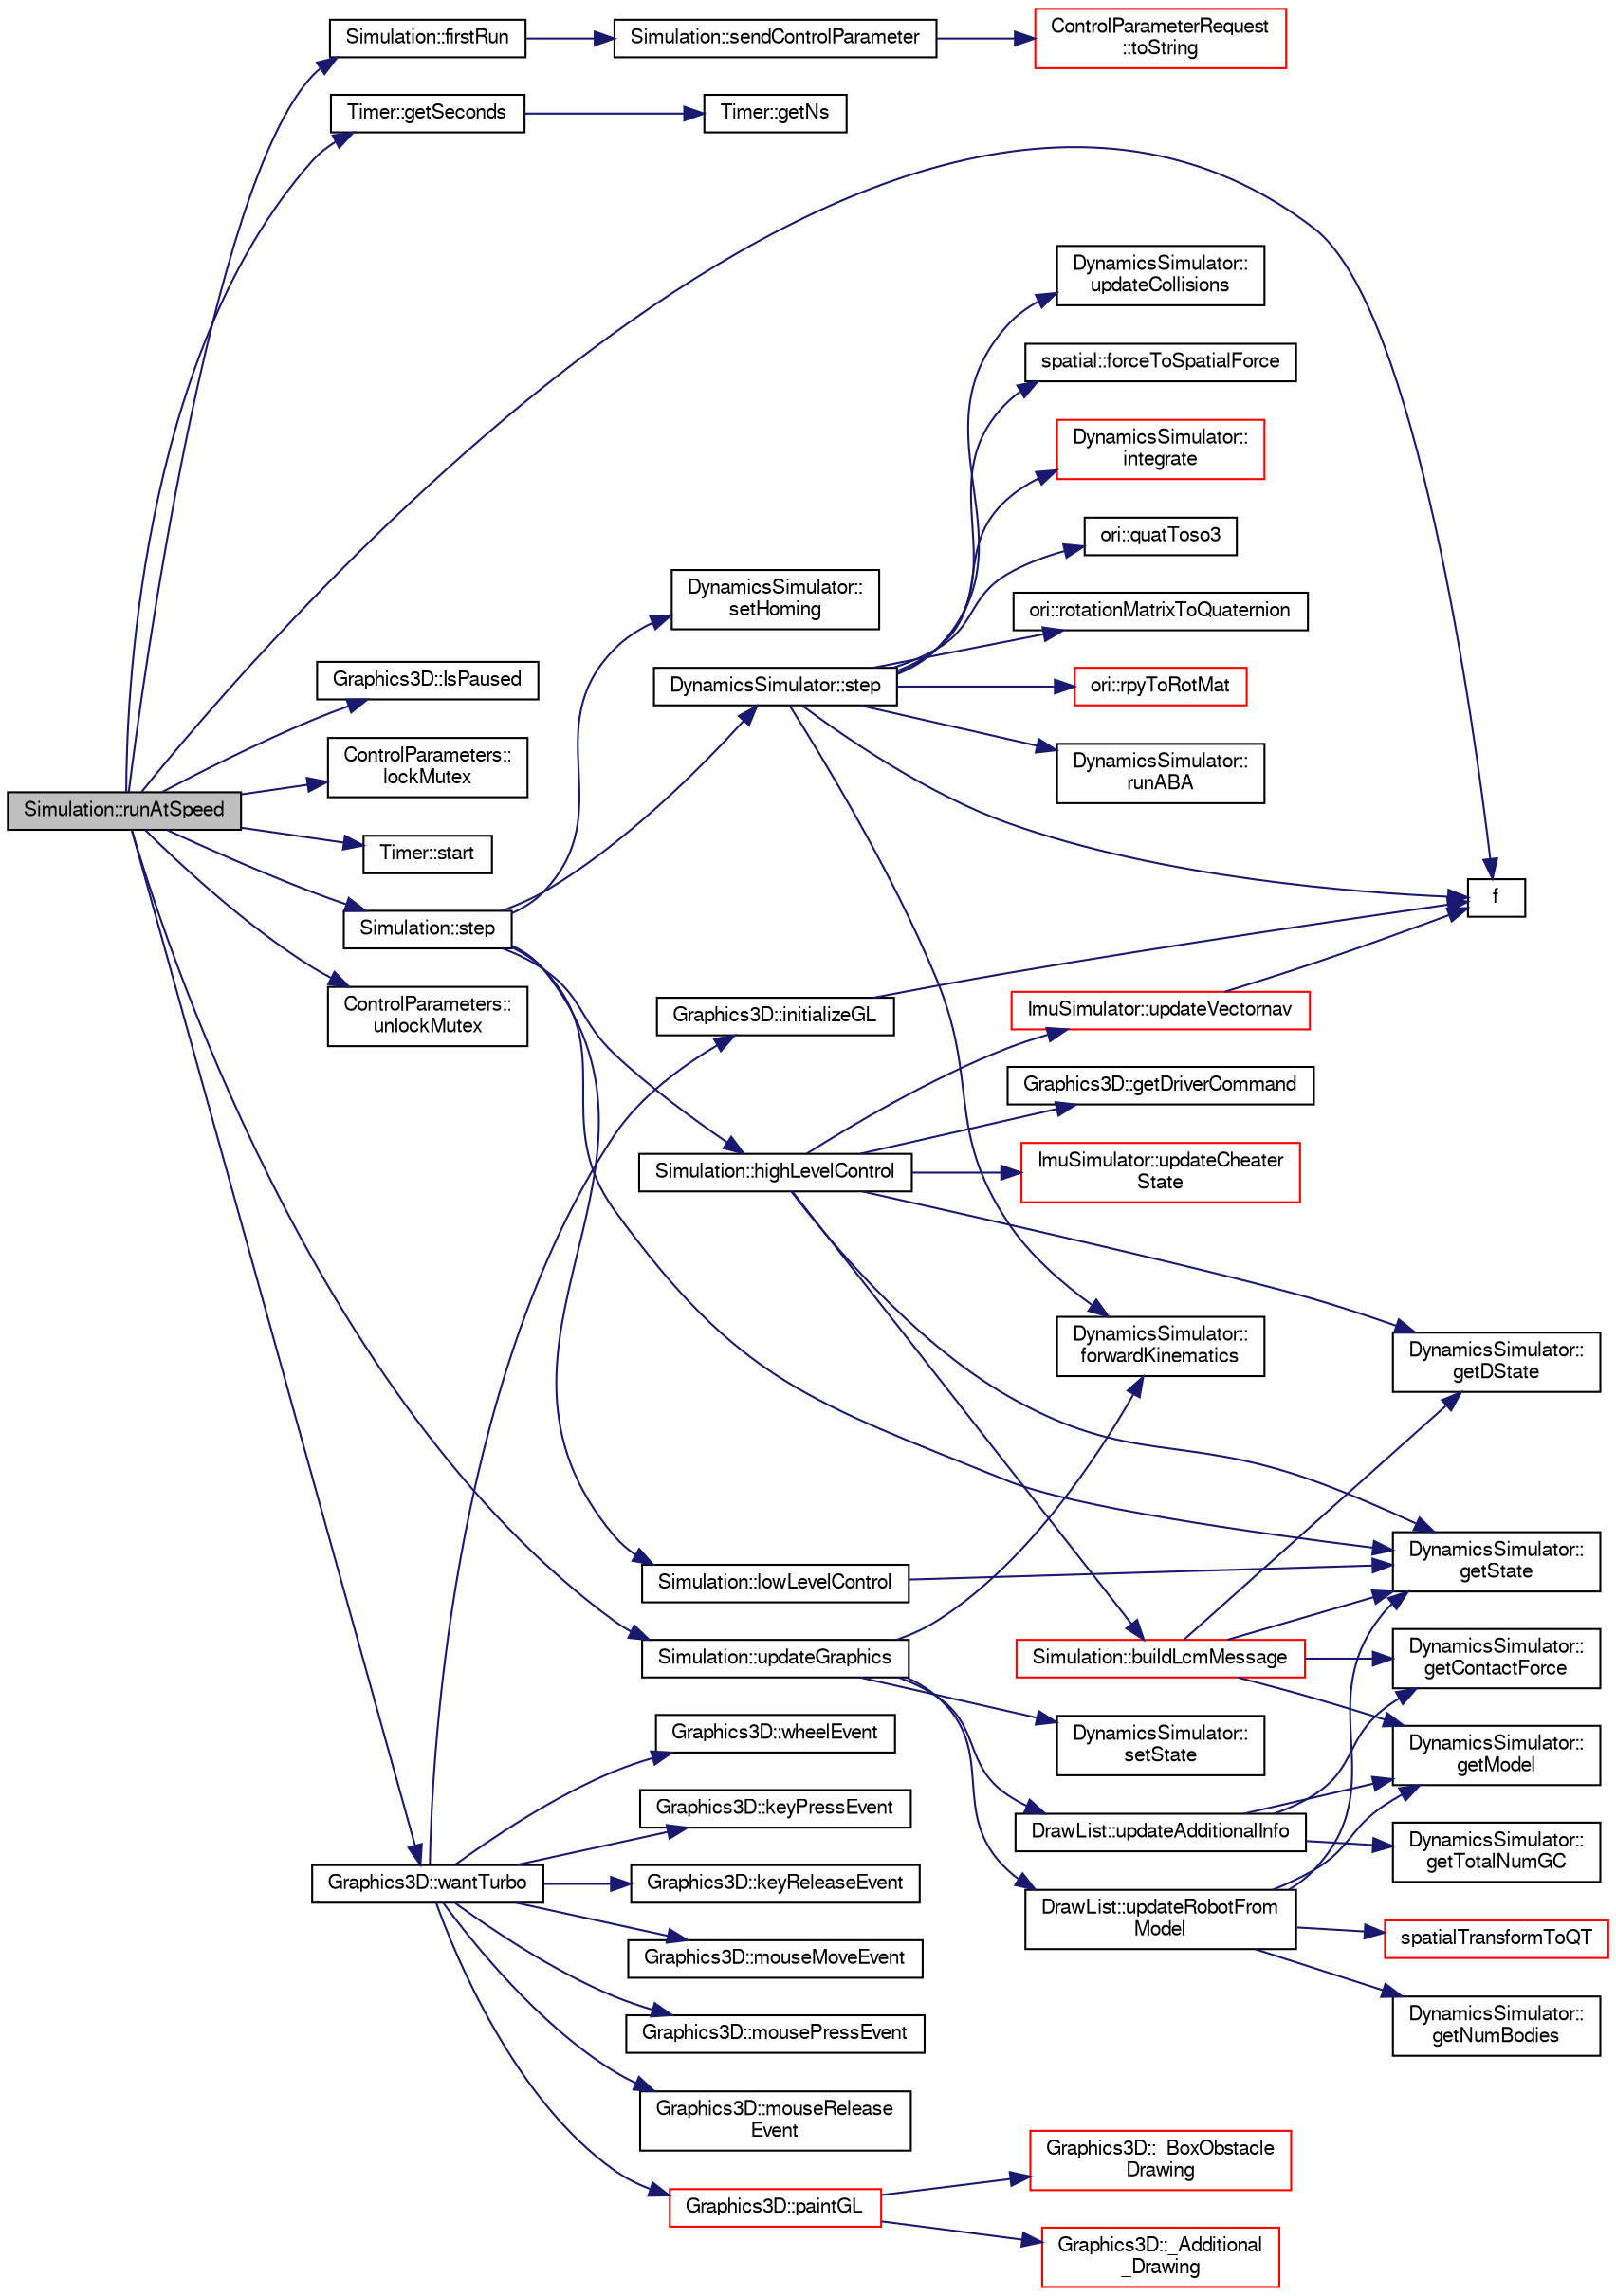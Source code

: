 digraph "Simulation::runAtSpeed"
{
  edge [fontname="FreeSans",fontsize="10",labelfontname="FreeSans",labelfontsize="10"];
  node [fontname="FreeSans",fontsize="10",shape=record];
  rankdir="LR";
  Node1 [label="Simulation::runAtSpeed",height=0.2,width=0.4,color="black", fillcolor="grey75", style="filled", fontcolor="black"];
  Node1 -> Node2 [color="midnightblue",fontsize="10",style="solid",fontname="FreeSans"];
  Node2 [label="f",height=0.2,width=0.4,color="black", fillcolor="white", style="filled",URL="$dc/dd7/test__casadi_8cpp.html#ae20d7fba59865a21504b65cdb44cbfe5"];
  Node1 -> Node3 [color="midnightblue",fontsize="10",style="solid",fontname="FreeSans"];
  Node3 [label="Simulation::firstRun",height=0.2,width=0.4,color="black", fillcolor="white", style="filled",URL="$dd/d14/class_simulation.html#ab264f11e0f5fc0e601644f1c9e8ced64"];
  Node3 -> Node4 [color="midnightblue",fontsize="10",style="solid",fontname="FreeSans"];
  Node4 [label="Simulation::sendControlParameter",height=0.2,width=0.4,color="black", fillcolor="white", style="filled",URL="$dd/d14/class_simulation.html#a31364f2daa9daedef347aaff4001796c"];
  Node4 -> Node5 [color="midnightblue",fontsize="10",style="solid",fontname="FreeSans"];
  Node5 [label="ControlParameterRequest\l::toString",height=0.2,width=0.4,color="red", fillcolor="white", style="filled",URL="$d6/d6d/struct_control_parameter_request.html#a8652e8975cfc2b0ea04e573ea7eb15e4"];
  Node1 -> Node6 [color="midnightblue",fontsize="10",style="solid",fontname="FreeSans"];
  Node6 [label="Timer::getSeconds",height=0.2,width=0.4,color="black", fillcolor="white", style="filled",URL="$d8/d08/class_timer.html#aa42cb0519d30540b49a8c73f8ea81470"];
  Node6 -> Node7 [color="midnightblue",fontsize="10",style="solid",fontname="FreeSans"];
  Node7 [label="Timer::getNs",height=0.2,width=0.4,color="black", fillcolor="white", style="filled",URL="$d8/d08/class_timer.html#a737da4ccd6ba451d0c03b6c4fef6e5e9"];
  Node1 -> Node8 [color="midnightblue",fontsize="10",style="solid",fontname="FreeSans"];
  Node8 [label="Graphics3D::IsPaused",height=0.2,width=0.4,color="black", fillcolor="white", style="filled",URL="$de/d6f/class_graphics3_d.html#a03c04c83e3710bf6812a4e7be4d359cf"];
  Node1 -> Node9 [color="midnightblue",fontsize="10",style="solid",fontname="FreeSans"];
  Node9 [label="ControlParameters::\llockMutex",height=0.2,width=0.4,color="black", fillcolor="white", style="filled",URL="$d8/d86/class_control_parameters.html#a8f614fa95d472922d65efe48238a7afc"];
  Node1 -> Node10 [color="midnightblue",fontsize="10",style="solid",fontname="FreeSans"];
  Node10 [label="Timer::start",height=0.2,width=0.4,color="black", fillcolor="white", style="filled",URL="$d8/d08/class_timer.html#a3a8b5272198d029779dc9302a54305a8"];
  Node1 -> Node11 [color="midnightblue",fontsize="10",style="solid",fontname="FreeSans"];
  Node11 [label="Simulation::step",height=0.2,width=0.4,color="black", fillcolor="white", style="filled",URL="$dd/d14/class_simulation.html#a5474b99a1471e382b2e6a87adff814dc"];
  Node11 -> Node12 [color="midnightblue",fontsize="10",style="solid",fontname="FreeSans"];
  Node12 [label="Simulation::lowLevelControl",height=0.2,width=0.4,color="black", fillcolor="white", style="filled",URL="$dd/d14/class_simulation.html#acfb66e9a45bf3c99747d271418f34bfe"];
  Node12 -> Node13 [color="midnightblue",fontsize="10",style="solid",fontname="FreeSans"];
  Node13 [label="DynamicsSimulator::\lgetState",height=0.2,width=0.4,color="black", fillcolor="white", style="filled",URL="$d7/d9c/class_dynamics_simulator.html#a72892f39ed60e2f50df53ea49ffb6433"];
  Node11 -> Node14 [color="midnightblue",fontsize="10",style="solid",fontname="FreeSans"];
  Node14 [label="Simulation::highLevelControl",height=0.2,width=0.4,color="black", fillcolor="white", style="filled",URL="$dd/d14/class_simulation.html#a04559087d745de92a850e2c490d4981d"];
  Node14 -> Node15 [color="midnightblue",fontsize="10",style="solid",fontname="FreeSans"];
  Node15 [label="Simulation::buildLcmMessage",height=0.2,width=0.4,color="red", fillcolor="white", style="filled",URL="$dd/d14/class_simulation.html#ad20996d43bb2265500b4edb5fcb00dc6"];
  Node15 -> Node16 [color="midnightblue",fontsize="10",style="solid",fontname="FreeSans"];
  Node16 [label="DynamicsSimulator::\lgetContactForce",height=0.2,width=0.4,color="black", fillcolor="white", style="filled",URL="$d7/d9c/class_dynamics_simulator.html#a9afb9649511f0eb19f953bf470d80252"];
  Node15 -> Node17 [color="midnightblue",fontsize="10",style="solid",fontname="FreeSans"];
  Node17 [label="DynamicsSimulator::\lgetDState",height=0.2,width=0.4,color="black", fillcolor="white", style="filled",URL="$d7/d9c/class_dynamics_simulator.html#a1dc9f92d57994e053f91b9cb619adde4"];
  Node15 -> Node18 [color="midnightblue",fontsize="10",style="solid",fontname="FreeSans"];
  Node18 [label="DynamicsSimulator::\lgetModel",height=0.2,width=0.4,color="black", fillcolor="white", style="filled",URL="$d7/d9c/class_dynamics_simulator.html#a560cb59e43a731fd2a8bb4f54b4086bd"];
  Node15 -> Node13 [color="midnightblue",fontsize="10",style="solid",fontname="FreeSans"];
  Node14 -> Node19 [color="midnightblue",fontsize="10",style="solid",fontname="FreeSans"];
  Node19 [label="Graphics3D::getDriverCommand",height=0.2,width=0.4,color="black", fillcolor="white", style="filled",URL="$de/d6f/class_graphics3_d.html#ac7b1785526bd53f8ff17592fc838a630"];
  Node14 -> Node17 [color="midnightblue",fontsize="10",style="solid",fontname="FreeSans"];
  Node14 -> Node13 [color="midnightblue",fontsize="10",style="solid",fontname="FreeSans"];
  Node14 -> Node20 [color="midnightblue",fontsize="10",style="solid",fontname="FreeSans"];
  Node20 [label="ImuSimulator::updateCheater\lState",height=0.2,width=0.4,color="red", fillcolor="white", style="filled",URL="$d8/da4/class_imu_simulator.html#aadd00de99602f7c66cba555527bf3294"];
  Node14 -> Node21 [color="midnightblue",fontsize="10",style="solid",fontname="FreeSans"];
  Node21 [label="ImuSimulator::updateVectornav",height=0.2,width=0.4,color="red", fillcolor="white", style="filled",URL="$d8/da4/class_imu_simulator.html#a1c6eaa5dfe26a97bdfeec6b58cad0ad4"];
  Node21 -> Node2 [color="midnightblue",fontsize="10",style="solid",fontname="FreeSans"];
  Node11 -> Node13 [color="midnightblue",fontsize="10",style="solid",fontname="FreeSans"];
  Node11 -> Node22 [color="midnightblue",fontsize="10",style="solid",fontname="FreeSans"];
  Node22 [label="DynamicsSimulator::\lsetHoming",height=0.2,width=0.4,color="black", fillcolor="white", style="filled",URL="$d7/d9c/class_dynamics_simulator.html#a339504f4bd9866588fd73b2fc0fbab0d"];
  Node11 -> Node23 [color="midnightblue",fontsize="10",style="solid",fontname="FreeSans"];
  Node23 [label="DynamicsSimulator::step",height=0.2,width=0.4,color="black", fillcolor="white", style="filled",URL="$d7/d9c/class_dynamics_simulator.html#a84b25acaf7edf23f4f437a96a0d8ba05",tooltip="Initialize simulator with given model. "];
  Node23 -> Node2 [color="midnightblue",fontsize="10",style="solid",fontname="FreeSans"];
  Node23 -> Node24 [color="midnightblue",fontsize="10",style="solid",fontname="FreeSans"];
  Node24 [label="spatial::forceToSpatialForce",height=0.2,width=0.4,color="black", fillcolor="white", style="filled",URL="$de/d1a/namespacespatial.html#a3b32f3f809891285d9f1a8cf3c7cd16e"];
  Node23 -> Node25 [color="midnightblue",fontsize="10",style="solid",fontname="FreeSans"];
  Node25 [label="DynamicsSimulator::\lforwardKinematics",height=0.2,width=0.4,color="black", fillcolor="white", style="filled",URL="$d7/d9c/class_dynamics_simulator.html#a3c057386e8d437e8c5dbcae02acf935c",tooltip="Do forward kinematics for feet. "];
  Node23 -> Node26 [color="midnightblue",fontsize="10",style="solid",fontname="FreeSans"];
  Node26 [label="DynamicsSimulator::\lintegrate",height=0.2,width=0.4,color="red", fillcolor="white", style="filled",URL="$d7/d9c/class_dynamics_simulator.html#aa713195f636bdfd32743ad5cd5385fcd",tooltip="Integrate to find new _state. "];
  Node23 -> Node27 [color="midnightblue",fontsize="10",style="solid",fontname="FreeSans"];
  Node27 [label="ori::quatToso3",height=0.2,width=0.4,color="black", fillcolor="white", style="filled",URL="$da/d9b/namespaceori.html#a90e9fca31a184b48790b43aa6f44fcbd"];
  Node23 -> Node28 [color="midnightblue",fontsize="10",style="solid",fontname="FreeSans"];
  Node28 [label="ori::rotationMatrixToQuaternion",height=0.2,width=0.4,color="black", fillcolor="white", style="filled",URL="$da/d9b/namespaceori.html#a73c3872af6870d856cedd662856fcaea"];
  Node23 -> Node29 [color="midnightblue",fontsize="10",style="solid",fontname="FreeSans"];
  Node29 [label="ori::rpyToRotMat",height=0.2,width=0.4,color="red", fillcolor="white", style="filled",URL="$da/d9b/namespaceori.html#add867f41c8046a8bba05611e25c8dfcd"];
  Node23 -> Node30 [color="midnightblue",fontsize="10",style="solid",fontname="FreeSans"];
  Node30 [label="DynamicsSimulator::\lrunABA",height=0.2,width=0.4,color="black", fillcolor="white", style="filled",URL="$d7/d9c/class_dynamics_simulator.html#ab7c1b6d1eb8d4893458b6910b1f9d331",tooltip="Simulate forward one step. "];
  Node23 -> Node31 [color="midnightblue",fontsize="10",style="solid",fontname="FreeSans"];
  Node31 [label="DynamicsSimulator::\lupdateCollisions",height=0.2,width=0.4,color="black", fillcolor="white", style="filled",URL="$d7/d9c/class_dynamics_simulator.html#ac2a79fc7a13298b6fa4b9fa87844106e"];
  Node1 -> Node32 [color="midnightblue",fontsize="10",style="solid",fontname="FreeSans"];
  Node32 [label="ControlParameters::\lunlockMutex",height=0.2,width=0.4,color="black", fillcolor="white", style="filled",URL="$d8/d86/class_control_parameters.html#af025ae2e93e63f23e77802189bfbc0af"];
  Node1 -> Node33 [color="midnightblue",fontsize="10",style="solid",fontname="FreeSans"];
  Node33 [label="Simulation::updateGraphics",height=0.2,width=0.4,color="black", fillcolor="white", style="filled",URL="$dd/d14/class_simulation.html#a6186855f477a8b0add3cf41d5e5a6001"];
  Node33 -> Node34 [color="midnightblue",fontsize="10",style="solid",fontname="FreeSans"];
  Node34 [label="DynamicsSimulator::\lsetState",height=0.2,width=0.4,color="black", fillcolor="white", style="filled",URL="$d7/d9c/class_dynamics_simulator.html#a1b185d90d2b15840ca57f8e2adcf84fb"];
  Node33 -> Node25 [color="midnightblue",fontsize="10",style="solid",fontname="FreeSans"];
  Node33 -> Node35 [color="midnightblue",fontsize="10",style="solid",fontname="FreeSans"];
  Node35 [label="DrawList::updateRobotFrom\lModel",height=0.2,width=0.4,color="black", fillcolor="white", style="filled",URL="$d1/d03/class_draw_list.html#afab0fbc56961ba8e101a2b28188efd98"];
  Node35 -> Node18 [color="midnightblue",fontsize="10",style="solid",fontname="FreeSans"];
  Node35 -> Node36 [color="midnightblue",fontsize="10",style="solid",fontname="FreeSans"];
  Node36 [label="DynamicsSimulator::\lgetNumBodies",height=0.2,width=0.4,color="black", fillcolor="white", style="filled",URL="$d7/d9c/class_dynamics_simulator.html#ada9c734b42dee7273707d5b0f2f8ddd7"];
  Node35 -> Node13 [color="midnightblue",fontsize="10",style="solid",fontname="FreeSans"];
  Node35 -> Node37 [color="midnightblue",fontsize="10",style="solid",fontname="FreeSans"];
  Node37 [label="spatialTransformToQT",height=0.2,width=0.4,color="red", fillcolor="white", style="filled",URL="$d6/dff/sim__utilities_8h.html#a0f56070ba183dd4f6f435a4619134429"];
  Node33 -> Node38 [color="midnightblue",fontsize="10",style="solid",fontname="FreeSans"];
  Node38 [label="DrawList::updateAdditionalInfo",height=0.2,width=0.4,color="black", fillcolor="white", style="filled",URL="$d1/d03/class_draw_list.html#a551da4edf5a5774dcc79bf6e0edf2b2c"];
  Node38 -> Node16 [color="midnightblue",fontsize="10",style="solid",fontname="FreeSans"];
  Node38 -> Node18 [color="midnightblue",fontsize="10",style="solid",fontname="FreeSans"];
  Node38 -> Node39 [color="midnightblue",fontsize="10",style="solid",fontname="FreeSans"];
  Node39 [label="DynamicsSimulator::\lgetTotalNumGC",height=0.2,width=0.4,color="black", fillcolor="white", style="filled",URL="$d7/d9c/class_dynamics_simulator.html#a2b183b6e004182044db7e31eb807e6f4"];
  Node1 -> Node40 [color="midnightblue",fontsize="10",style="solid",fontname="FreeSans"];
  Node40 [label="Graphics3D::wantTurbo",height=0.2,width=0.4,color="black", fillcolor="white", style="filled",URL="$de/d6f/class_graphics3_d.html#a04e989eeebcb1478ae61ba26206a8fae"];
  Node40 -> Node41 [color="midnightblue",fontsize="10",style="solid",fontname="FreeSans"];
  Node41 [label="Graphics3D::initializeGL",height=0.2,width=0.4,color="black", fillcolor="white", style="filled",URL="$de/d6f/class_graphics3_d.html#a63ca25b61186ff59bd624b7f1f527e3b"];
  Node41 -> Node2 [color="midnightblue",fontsize="10",style="solid",fontname="FreeSans"];
  Node40 -> Node42 [color="midnightblue",fontsize="10",style="solid",fontname="FreeSans"];
  Node42 [label="Graphics3D::keyPressEvent",height=0.2,width=0.4,color="black", fillcolor="white", style="filled",URL="$de/d6f/class_graphics3_d.html#a26383918275b9fc418c381277b8fdb76"];
  Node40 -> Node43 [color="midnightblue",fontsize="10",style="solid",fontname="FreeSans"];
  Node43 [label="Graphics3D::keyReleaseEvent",height=0.2,width=0.4,color="black", fillcolor="white", style="filled",URL="$de/d6f/class_graphics3_d.html#a332464bd12e3e573b57f88ecab13336e"];
  Node40 -> Node44 [color="midnightblue",fontsize="10",style="solid",fontname="FreeSans"];
  Node44 [label="Graphics3D::mouseMoveEvent",height=0.2,width=0.4,color="black", fillcolor="white", style="filled",URL="$de/d6f/class_graphics3_d.html#ae9d5e85cf9f776c5ff83294b7d9253a9"];
  Node40 -> Node45 [color="midnightblue",fontsize="10",style="solid",fontname="FreeSans"];
  Node45 [label="Graphics3D::mousePressEvent",height=0.2,width=0.4,color="black", fillcolor="white", style="filled",URL="$de/d6f/class_graphics3_d.html#a5586b9a611c9973859e607e24d7b72d6"];
  Node40 -> Node46 [color="midnightblue",fontsize="10",style="solid",fontname="FreeSans"];
  Node46 [label="Graphics3D::mouseRelease\lEvent",height=0.2,width=0.4,color="black", fillcolor="white", style="filled",URL="$de/d6f/class_graphics3_d.html#a4074875fcc8c6b773aeb168f1ed5a003"];
  Node40 -> Node47 [color="midnightblue",fontsize="10",style="solid",fontname="FreeSans"];
  Node47 [label="Graphics3D::paintGL",height=0.2,width=0.4,color="red", fillcolor="white", style="filled",URL="$de/d6f/class_graphics3_d.html#ad92efa791431ec78b240c65c30df37e5"];
  Node47 -> Node48 [color="midnightblue",fontsize="10",style="solid",fontname="FreeSans"];
  Node48 [label="Graphics3D::_Additional\l_Drawing",height=0.2,width=0.4,color="red", fillcolor="white", style="filled",URL="$de/d6f/class_graphics3_d.html#a0b626c2d1757985f4dd53bacad38c8e2"];
  Node47 -> Node49 [color="midnightblue",fontsize="10",style="solid",fontname="FreeSans"];
  Node49 [label="Graphics3D::_BoxObstacle\lDrawing",height=0.2,width=0.4,color="red", fillcolor="white", style="filled",URL="$de/d6f/class_graphics3_d.html#a540f27ed54499fb031a045a6292a9922"];
  Node40 -> Node50 [color="midnightblue",fontsize="10",style="solid",fontname="FreeSans"];
  Node50 [label="Graphics3D::wheelEvent",height=0.2,width=0.4,color="black", fillcolor="white", style="filled",URL="$de/d6f/class_graphics3_d.html#a1f8b47f59c3960c71773faad932eac2e"];
}

